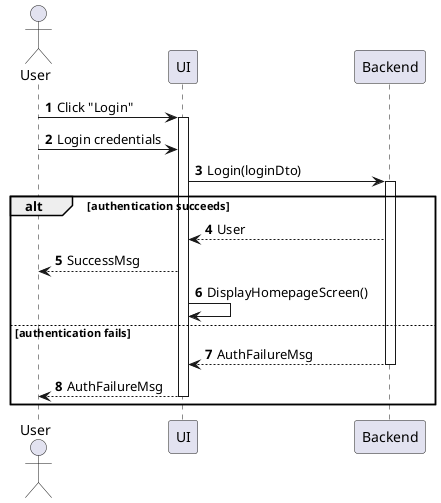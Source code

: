 @startuml my-account-login
autonumber

actor "User" as a
participant UI as f
participant Backend as b

a -> f : Click "Login"
activate f
a -> f : Login credentials
f -> b : Login(loginDto)
activate b

alt authentication succeeds
    b --> f : User
    f --> a : SuccessMsg
    f -> f : DisplayHomepageScreen()
else authentication fails
    return AuthFailureMsg
    f --> a : AuthFailureMsg
    deactivate f
end
@enduml